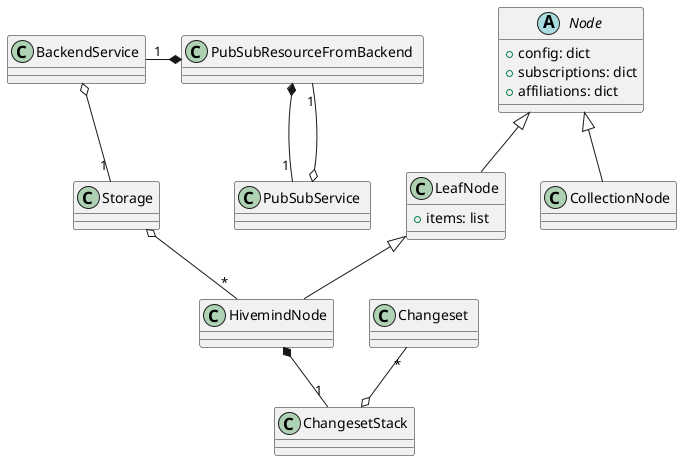 @startuml idavoll-classes.svg
' inkscape -z -D --file=idavoll-classes.svg --export-pdf=idavoll-classes.pdf --export-area-drawing

skinparam defaultFontName Times New Roman
skinparam activityFontName Times New Roman
skinparam activityArrowFontName Times New Roman
skinparam circledCharacterFontName Times New Roman
skinparam classArrowFontName Times New Roman
skinparam classAttributeFontName Times New Roman
skinparam classFontName Times New Roman
skinparam classStereotypeFontName Times New Roman
skinparam noteFontName Times New Roman
skinparam titleFontName Times New Roman
skinparam footerFontName Times New Roman
skinparam headerFontName Times New Roman
' skinparam classAttributeIconSize 0

"Node " <|-- "LeafNode "
"Node " <|-- "CollectionNode "
"LeafNode " <|-- "HivemindNode "

"ChangesetStack " o-up- "*" "Changeset  "
"HivemindNode " *-- "1" "ChangesetStack " 
"Storage " o-- "*" "HivemindNode "
"BackendService " o-- "1" "Storage "
"PubSubResourceFromBackend  " *-left- "1" "BackendService "
"PubSubService  " o-- "1" "PubSubResourceFromBackend  "
"PubSubResourceFromBackend  " *-- "1" "PubSubService  "

abstract class "Node " {
+config: dict
+subscriptions: dict
+affiliations: dict
}

class "LeafNode " {
+items: list
}

@enduml